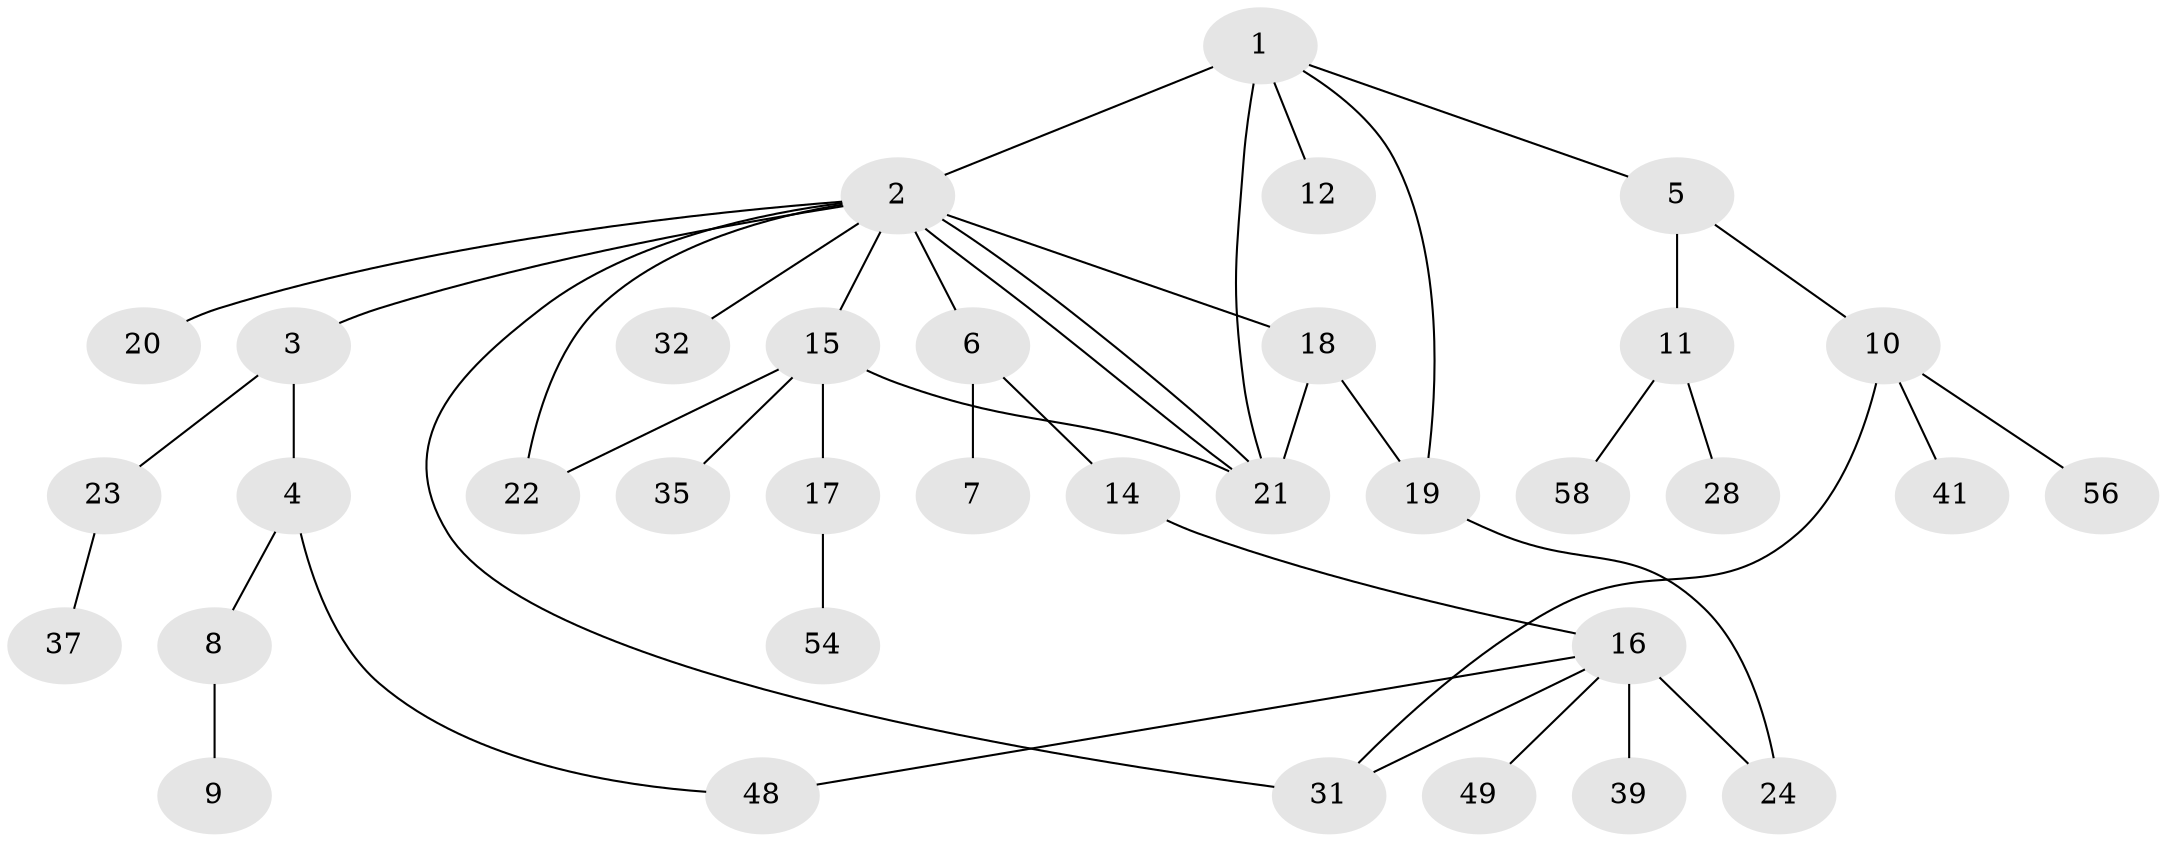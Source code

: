 // original degree distribution, {6: 0.03389830508474576, 15: 0.01694915254237288, 3: 0.11864406779661017, 4: 0.06779661016949153, 1: 0.4915254237288136, 2: 0.22033898305084745, 7: 0.03389830508474576, 5: 0.01694915254237288}
// Generated by graph-tools (version 1.1) at 2025/18/03/04/25 18:18:22]
// undirected, 35 vertices, 44 edges
graph export_dot {
graph [start="1"]
  node [color=gray90,style=filled];
  1;
  2 [super="+13+42+45+51+30"];
  3;
  4 [super="+52+53+47+27"];
  5 [super="+46"];
  6;
  7;
  8;
  9;
  10;
  11;
  12;
  14 [super="+57+55"];
  15 [super="+44+40"];
  16 [super="+26+36+25+33"];
  17;
  18 [super="+29"];
  19;
  20;
  21 [super="+34+59+43"];
  22;
  23;
  24;
  28;
  31;
  32;
  35;
  37;
  39;
  41;
  48 [super="+50"];
  49;
  54;
  56;
  58;
  1 -- 2 [weight=2];
  1 -- 5;
  1 -- 12;
  1 -- 19;
  1 -- 21;
  2 -- 3;
  2 -- 6;
  2 -- 15;
  2 -- 18;
  2 -- 21;
  2 -- 21;
  2 -- 22;
  2 -- 31;
  2 -- 32;
  2 -- 20;
  3 -- 4;
  3 -- 23;
  4 -- 8;
  4 -- 48;
  5 -- 10;
  5 -- 11;
  6 -- 7;
  6 -- 14;
  8 -- 9;
  10 -- 31;
  10 -- 41;
  10 -- 56;
  11 -- 28;
  11 -- 58;
  14 -- 16;
  15 -- 17;
  15 -- 21;
  15 -- 22;
  15 -- 35;
  16 -- 24;
  16 -- 49;
  16 -- 48;
  16 -- 39;
  16 -- 31;
  17 -- 54;
  18 -- 19;
  18 -- 21;
  19 -- 24;
  23 -- 37;
}
